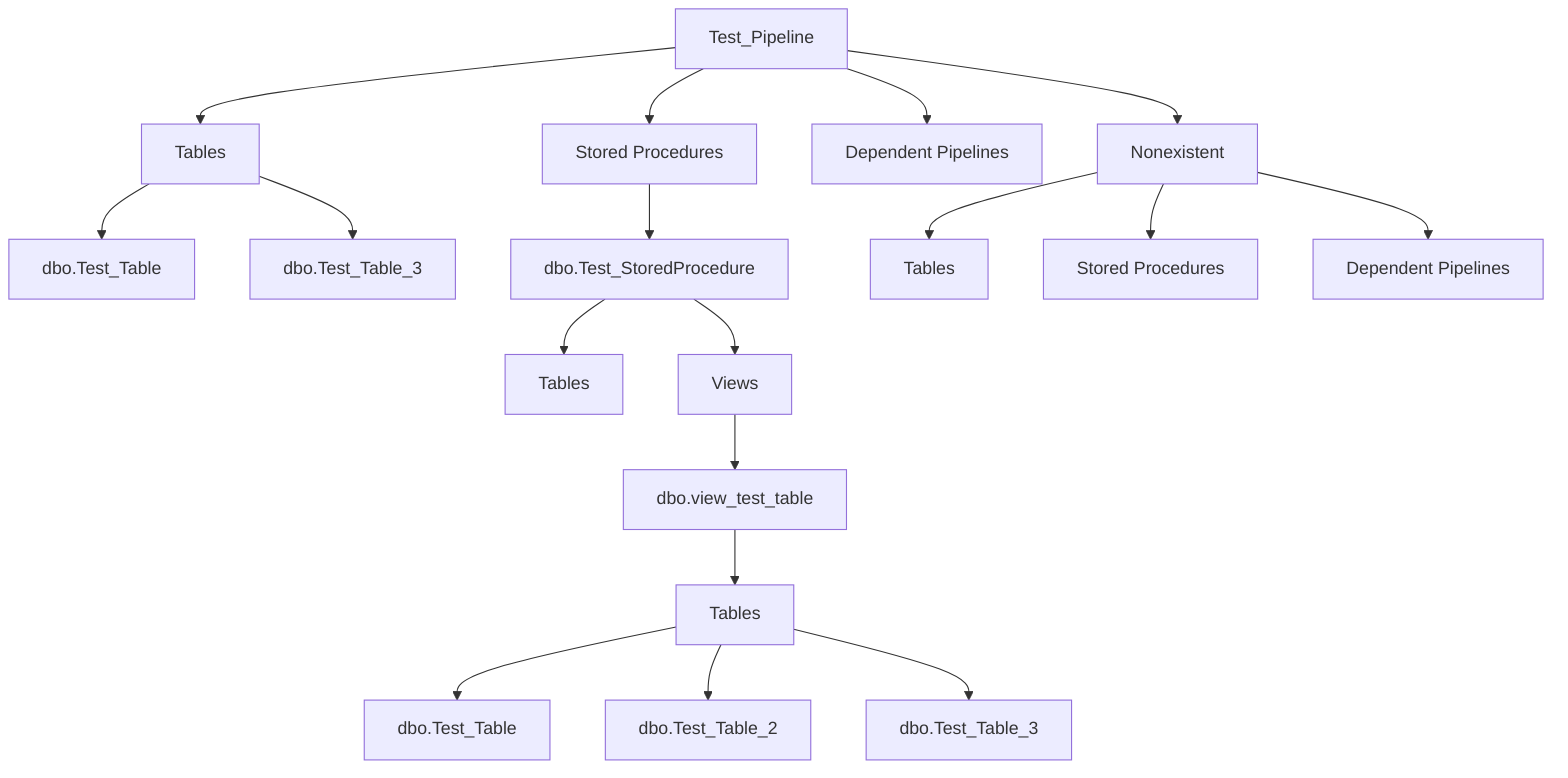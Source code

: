 graph TD
N0["Test_Pipeline"]
N1["Tables"]
N2["dbo.Test_Table"]
N3["dbo.Test_Table_3"]
N4["Stored Procedures"]
N5["dbo.Test_StoredProcedure"]
N6["Tables"]
N7["Views"]
N8["dbo.view_test_table"]
N9["Tables"]
N10["dbo.Test_Table"]
N11["dbo.Test_Table_2"]
N12["dbo.Test_Table_3"]
N13["Dependent Pipelines"]
N14["Nonexistent"]
N15["Tables"]
N16["Stored Procedures"]
N17["Dependent Pipelines"]
N0-->N1
N0-->N4
N0-->N13
N0-->N14
N1-->N2
N1-->N3
N4-->N5
N5-->N6
N5-->N7
N7-->N8
N8-->N9
N9-->N10
N9-->N11
N9-->N12
N14-->N15
N14-->N16
N14-->N17